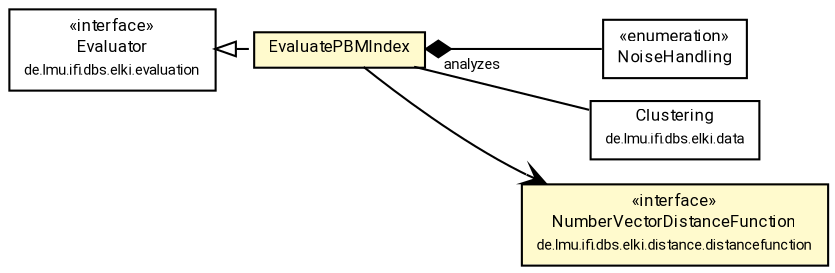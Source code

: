 #!/usr/local/bin/dot
#
# Class diagram 
# Generated by UMLGraph version R5_7_2-60-g0e99a6 (http://www.spinellis.gr/umlgraph/)
#

digraph G {
	graph [fontnames="svg"]
	edge [fontname="Roboto",fontsize=7,labelfontname="Roboto",labelfontsize=7,color="black"];
	node [fontname="Roboto",fontcolor="black",fontsize=8,shape=plaintext,margin=0,width=0,height=0];
	nodesep=0.15;
	ranksep=0.25;
	rankdir=LR;
	// de.lmu.ifi.dbs.elki.evaluation.clustering.internal.NoiseHandling
	c3980481 [label=<<table title="de.lmu.ifi.dbs.elki.evaluation.clustering.internal.NoiseHandling" border="0" cellborder="1" cellspacing="0" cellpadding="2" href="NoiseHandling.html" target="_parent">
		<tr><td><table border="0" cellspacing="0" cellpadding="1">
		<tr><td align="center" balign="center"> &#171;enumeration&#187; </td></tr>
		<tr><td align="center" balign="center"> <font face="Roboto">NoiseHandling</font> </td></tr>
		</table></td></tr>
		</table>>, URL="NoiseHandling.html"];
	// de.lmu.ifi.dbs.elki.evaluation.clustering.internal.EvaluatePBMIndex
	c3980482 [label=<<table title="de.lmu.ifi.dbs.elki.evaluation.clustering.internal.EvaluatePBMIndex" border="0" cellborder="1" cellspacing="0" cellpadding="2" bgcolor="lemonChiffon" href="EvaluatePBMIndex.html" target="_parent">
		<tr><td><table border="0" cellspacing="0" cellpadding="1">
		<tr><td align="center" balign="center"> <font face="Roboto">EvaluatePBMIndex</font> </td></tr>
		</table></td></tr>
		</table>>, URL="EvaluatePBMIndex.html"];
	// de.lmu.ifi.dbs.elki.data.Clustering<M extends de.lmu.ifi.dbs.elki.data.model.Model>
	c3980497 [label=<<table title="de.lmu.ifi.dbs.elki.data.Clustering" border="0" cellborder="1" cellspacing="0" cellpadding="2" href="../../../data/Clustering.html" target="_parent">
		<tr><td><table border="0" cellspacing="0" cellpadding="1">
		<tr><td align="center" balign="center"> <font face="Roboto">Clustering</font> </td></tr>
		<tr><td align="center" balign="center"> <font face="Roboto" point-size="7.0">de.lmu.ifi.dbs.elki.data</font> </td></tr>
		</table></td></tr>
		</table>>, URL="../../../data/Clustering.html"];
	// de.lmu.ifi.dbs.elki.distance.distancefunction.NumberVectorDistanceFunction<O>
	c3981025 [label=<<table title="de.lmu.ifi.dbs.elki.distance.distancefunction.NumberVectorDistanceFunction" border="0" cellborder="1" cellspacing="0" cellpadding="2" bgcolor="LemonChiffon" href="../../../distance/distancefunction/NumberVectorDistanceFunction.html" target="_parent">
		<tr><td><table border="0" cellspacing="0" cellpadding="1">
		<tr><td align="center" balign="center"> &#171;interface&#187; </td></tr>
		<tr><td align="center" balign="center"> <font face="Roboto">NumberVectorDistanceFunction</font> </td></tr>
		<tr><td align="center" balign="center"> <font face="Roboto" point-size="7.0">de.lmu.ifi.dbs.elki.distance.distancefunction</font> </td></tr>
		</table></td></tr>
		</table>>, URL="../../../distance/distancefunction/NumberVectorDistanceFunction.html"];
	// de.lmu.ifi.dbs.elki.evaluation.Evaluator
	c3981066 [label=<<table title="de.lmu.ifi.dbs.elki.evaluation.Evaluator" border="0" cellborder="1" cellspacing="0" cellpadding="2" href="../../Evaluator.html" target="_parent">
		<tr><td><table border="0" cellspacing="0" cellpadding="1">
		<tr><td align="center" balign="center"> &#171;interface&#187; </td></tr>
		<tr><td align="center" balign="center"> <font face="Roboto">Evaluator</font> </td></tr>
		<tr><td align="center" balign="center"> <font face="Roboto" point-size="7.0">de.lmu.ifi.dbs.elki.evaluation</font> </td></tr>
		</table></td></tr>
		</table>>, URL="../../Evaluator.html"];
	// de.lmu.ifi.dbs.elki.evaluation.clustering.internal.EvaluatePBMIndex implements de.lmu.ifi.dbs.elki.evaluation.Evaluator
	c3981066 -> c3980482 [arrowtail=empty,style=dashed,dir=back,weight=9];
	// de.lmu.ifi.dbs.elki.evaluation.clustering.internal.EvaluatePBMIndex composed de.lmu.ifi.dbs.elki.evaluation.clustering.internal.NoiseHandling
	c3980482 -> c3980481 [arrowhead=none,arrowtail=diamond,dir=back,weight=6];
	// de.lmu.ifi.dbs.elki.evaluation.clustering.internal.EvaluatePBMIndex assoc de.lmu.ifi.dbs.elki.data.Clustering<M extends de.lmu.ifi.dbs.elki.data.model.Model>
	c3980482 -> c3980497 [arrowhead=none,weight=2,label="analyzes"];
	// de.lmu.ifi.dbs.elki.evaluation.clustering.internal.EvaluatePBMIndex navassoc de.lmu.ifi.dbs.elki.distance.distancefunction.NumberVectorDistanceFunction<O>
	c3980482 -> c3981025 [arrowhead=open,weight=1];
}

